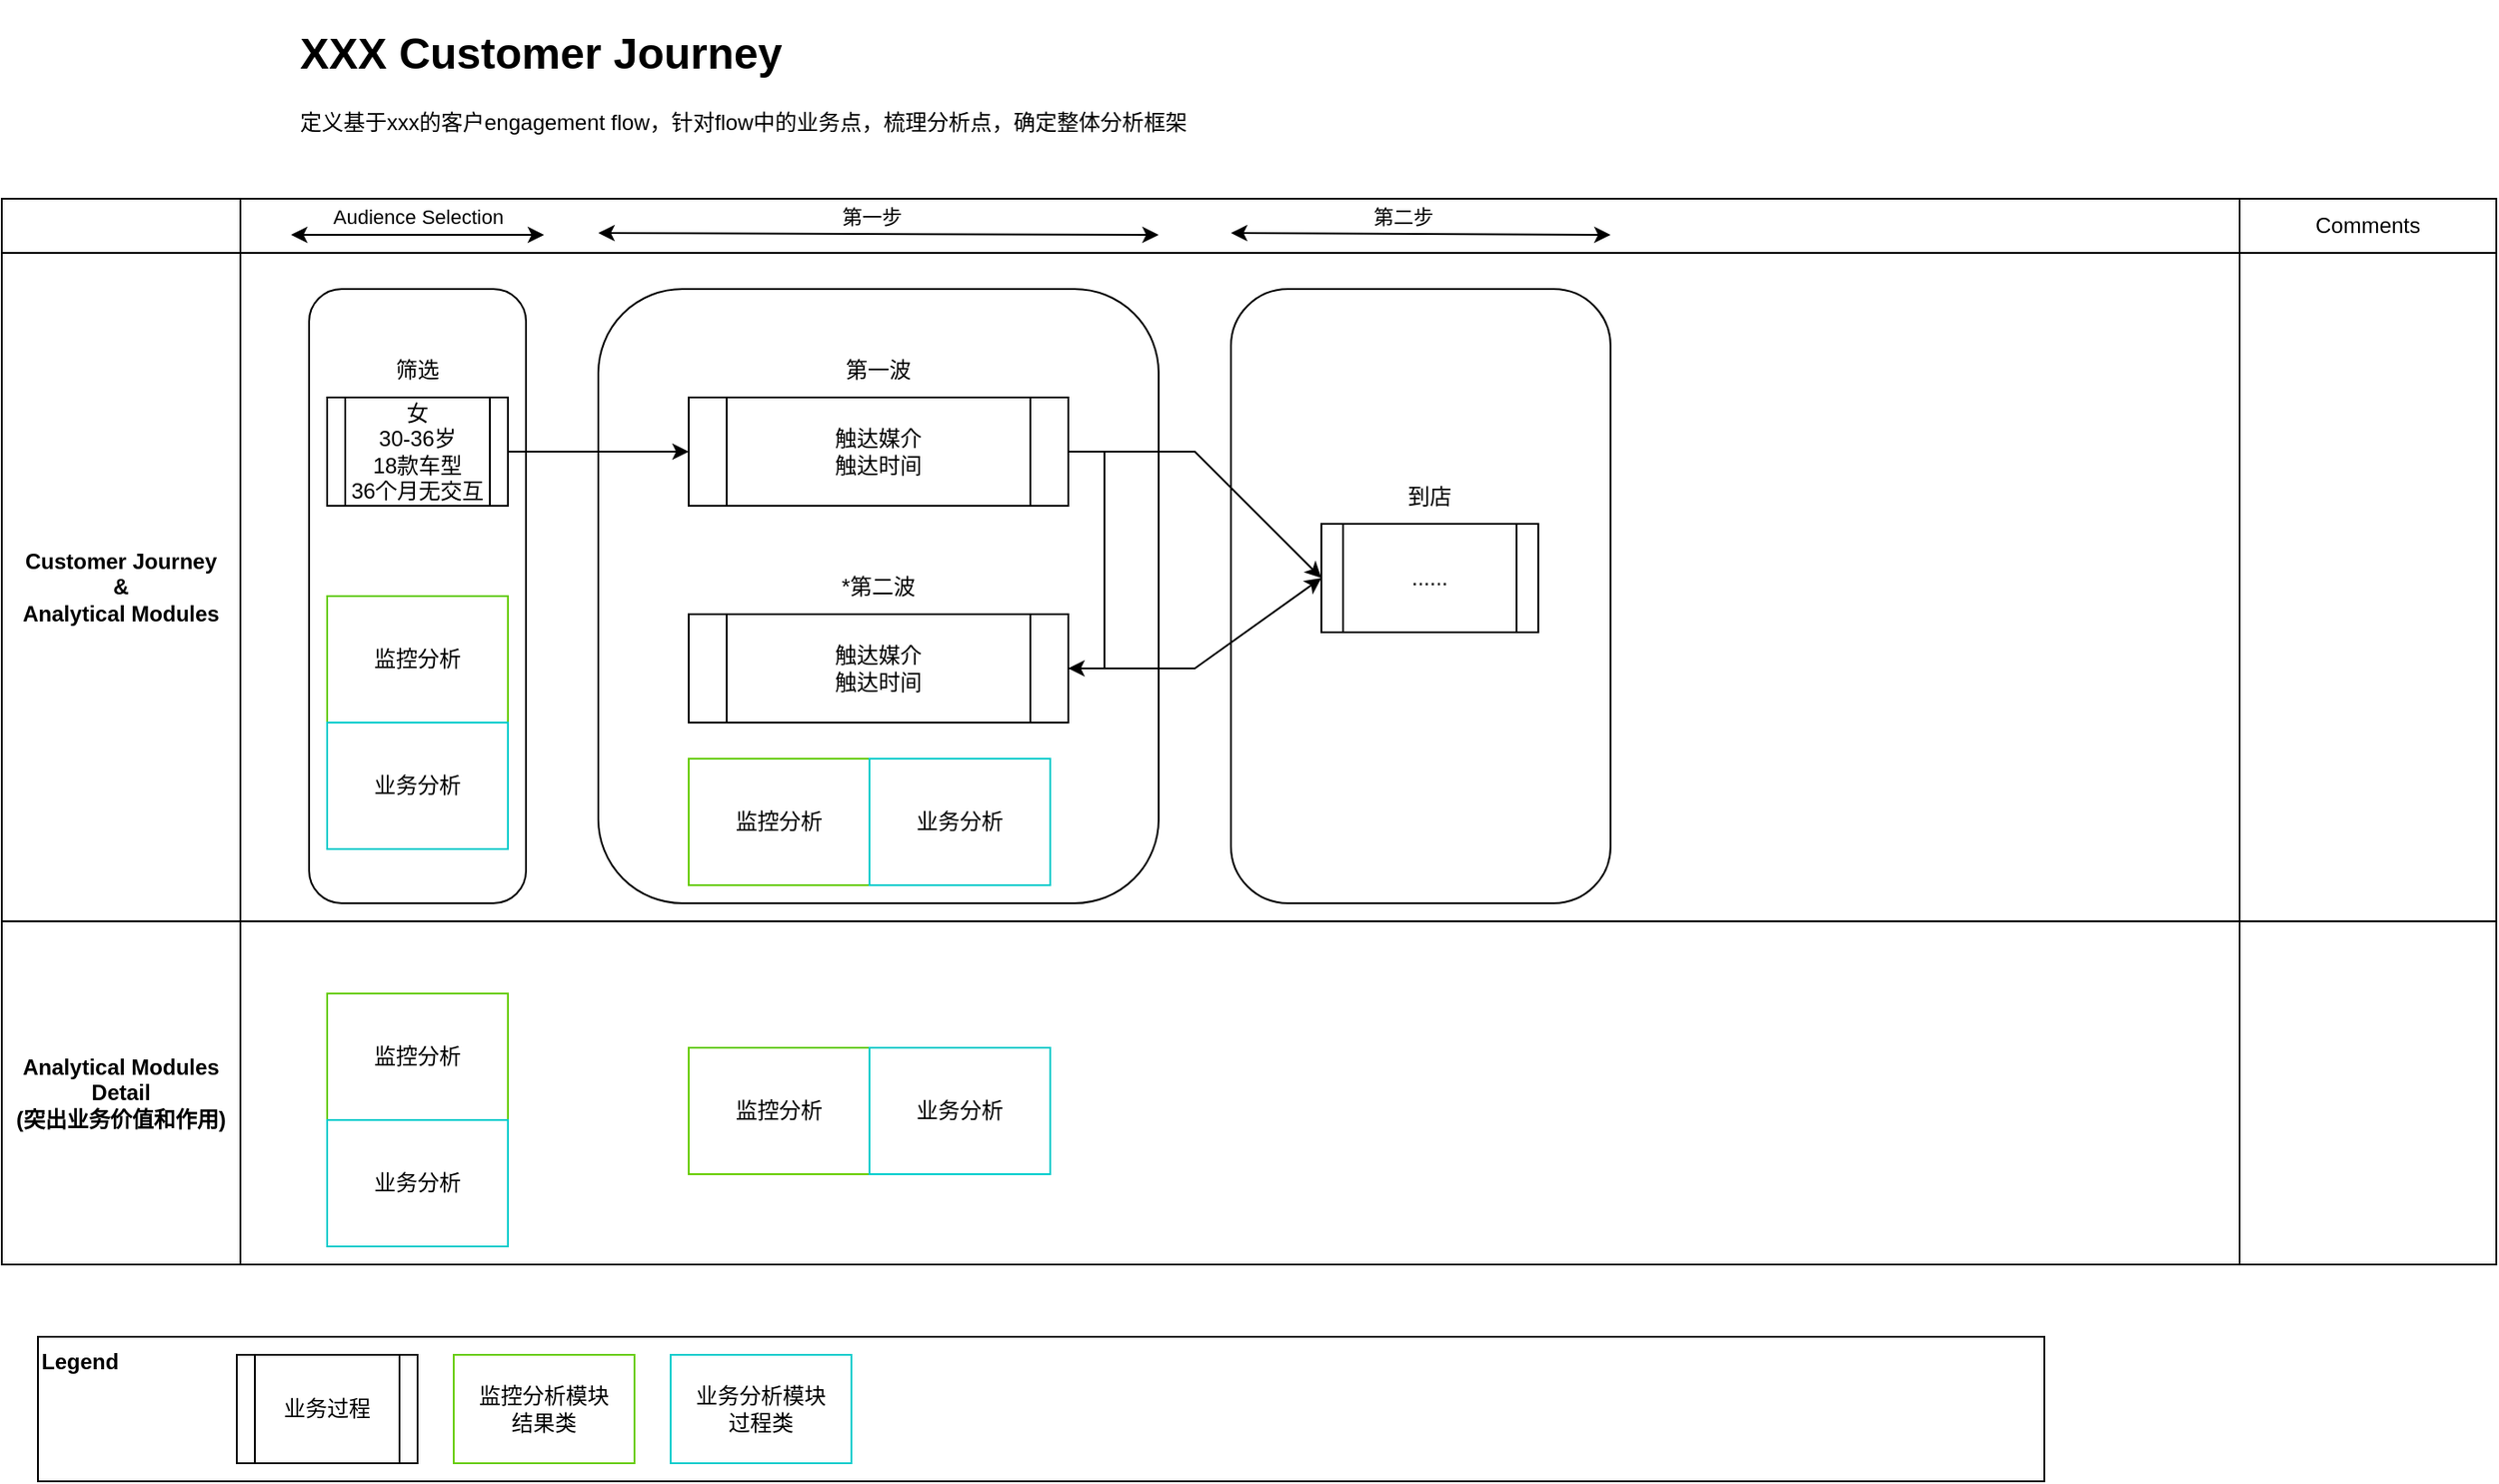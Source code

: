<mxfile version="20.3.0" type="github" pages="2">
  <diagram id="NFTLbqO-WQb6DqNa27zx" name="XXX Customer Journey">
    <mxGraphModel dx="2652" dy="794" grid="1" gridSize="10" guides="1" tooltips="1" connect="1" arrows="1" fold="1" page="1" pageScale="1" pageWidth="1169" pageHeight="827" math="0" shadow="0">
      <root>
        <mxCell id="0" />
        <mxCell id="1" parent="0" />
        <mxCell id="ck5TydxHsIJJEnThvY5n-50" value="" style="shape=table;html=1;whiteSpace=wrap;startSize=0;container=1;collapsible=0;childLayout=tableLayout;strokeColor=#000000;fillColor=none;" vertex="1" parent="1">
          <mxGeometry x="-150" y="110" width="1380" height="590" as="geometry" />
        </mxCell>
        <mxCell id="ck5TydxHsIJJEnThvY5n-51" value="" style="shape=tableRow;horizontal=0;startSize=0;swimlaneHead=0;swimlaneBody=0;top=0;left=0;bottom=0;right=0;collapsible=0;dropTarget=0;fillColor=none;points=[[0,0.5],[1,0.5]];portConstraint=eastwest;strokeColor=#000000;" vertex="1" parent="ck5TydxHsIJJEnThvY5n-50">
          <mxGeometry width="1380" height="30" as="geometry" />
        </mxCell>
        <mxCell id="ck5TydxHsIJJEnThvY5n-52" value="" style="shape=partialRectangle;html=1;whiteSpace=wrap;connectable=0;fillColor=none;top=0;left=0;bottom=0;right=0;overflow=hidden;strokeColor=#000000;" vertex="1" parent="ck5TydxHsIJJEnThvY5n-51">
          <mxGeometry width="132" height="30" as="geometry">
            <mxRectangle width="132" height="30" as="alternateBounds" />
          </mxGeometry>
        </mxCell>
        <mxCell id="ck5TydxHsIJJEnThvY5n-53" value="" style="shape=partialRectangle;html=1;whiteSpace=wrap;connectable=0;fillColor=none;top=0;left=0;bottom=0;right=0;overflow=hidden;strokeColor=#000000;" vertex="1" parent="ck5TydxHsIJJEnThvY5n-51">
          <mxGeometry x="132" width="1106" height="30" as="geometry">
            <mxRectangle width="1106" height="30" as="alternateBounds" />
          </mxGeometry>
        </mxCell>
        <mxCell id="ck5TydxHsIJJEnThvY5n-54" value="Comments" style="shape=partialRectangle;html=1;whiteSpace=wrap;connectable=0;fillColor=none;top=0;left=0;bottom=0;right=0;overflow=hidden;strokeColor=#000000;" vertex="1" parent="ck5TydxHsIJJEnThvY5n-51">
          <mxGeometry x="1238" width="142" height="30" as="geometry">
            <mxRectangle width="142" height="30" as="alternateBounds" />
          </mxGeometry>
        </mxCell>
        <mxCell id="ck5TydxHsIJJEnThvY5n-55" value="" style="shape=tableRow;horizontal=0;startSize=0;swimlaneHead=0;swimlaneBody=0;top=0;left=0;bottom=0;right=0;collapsible=0;dropTarget=0;fillColor=none;points=[[0,0.5],[1,0.5]];portConstraint=eastwest;strokeColor=#000000;" vertex="1" parent="ck5TydxHsIJJEnThvY5n-50">
          <mxGeometry y="30" width="1380" height="370" as="geometry" />
        </mxCell>
        <mxCell id="ck5TydxHsIJJEnThvY5n-56" value="&lt;b&gt;Customer Journey&lt;br&gt;&amp;amp;&lt;br&gt;Analytical Modules&lt;br&gt;&lt;/b&gt;" style="shape=partialRectangle;html=1;whiteSpace=wrap;connectable=0;fillColor=none;top=0;left=0;bottom=0;right=0;overflow=hidden;strokeColor=#000000;" vertex="1" parent="ck5TydxHsIJJEnThvY5n-55">
          <mxGeometry width="132" height="370" as="geometry">
            <mxRectangle width="132" height="370" as="alternateBounds" />
          </mxGeometry>
        </mxCell>
        <mxCell id="ck5TydxHsIJJEnThvY5n-57" value="" style="shape=partialRectangle;html=1;whiteSpace=wrap;connectable=0;fillColor=none;top=0;left=0;bottom=0;right=0;overflow=hidden;strokeColor=#000000;" vertex="1" parent="ck5TydxHsIJJEnThvY5n-55">
          <mxGeometry x="132" width="1106" height="370" as="geometry">
            <mxRectangle width="1106" height="370" as="alternateBounds" />
          </mxGeometry>
        </mxCell>
        <mxCell id="ck5TydxHsIJJEnThvY5n-58" value="" style="shape=partialRectangle;html=1;whiteSpace=wrap;connectable=0;fillColor=none;top=0;left=0;bottom=0;right=0;overflow=hidden;strokeColor=#000000;" vertex="1" parent="ck5TydxHsIJJEnThvY5n-55">
          <mxGeometry x="1238" width="142" height="370" as="geometry">
            <mxRectangle width="142" height="370" as="alternateBounds" />
          </mxGeometry>
        </mxCell>
        <mxCell id="ck5TydxHsIJJEnThvY5n-59" value="" style="shape=tableRow;horizontal=0;startSize=0;swimlaneHead=0;swimlaneBody=0;top=0;left=0;bottom=0;right=0;collapsible=0;dropTarget=0;fillColor=none;points=[[0,0.5],[1,0.5]];portConstraint=eastwest;strokeColor=#000000;" vertex="1" parent="ck5TydxHsIJJEnThvY5n-50">
          <mxGeometry y="400" width="1380" height="190" as="geometry" />
        </mxCell>
        <mxCell id="ck5TydxHsIJJEnThvY5n-60" value="&lt;b&gt;Analytical Modules&lt;br&gt;Detail&lt;br&gt;(突出业务价值和作用)&lt;br&gt;&lt;/b&gt;" style="shape=partialRectangle;html=1;whiteSpace=wrap;connectable=0;fillColor=none;top=0;left=0;bottom=0;right=0;overflow=hidden;strokeColor=#000000;" vertex="1" parent="ck5TydxHsIJJEnThvY5n-59">
          <mxGeometry width="132" height="190" as="geometry">
            <mxRectangle width="132" height="190" as="alternateBounds" />
          </mxGeometry>
        </mxCell>
        <mxCell id="ck5TydxHsIJJEnThvY5n-61" value="" style="shape=partialRectangle;html=1;whiteSpace=wrap;connectable=0;fillColor=none;top=0;left=0;bottom=0;right=0;overflow=hidden;strokeColor=#000000;" vertex="1" parent="ck5TydxHsIJJEnThvY5n-59">
          <mxGeometry x="132" width="1106" height="190" as="geometry">
            <mxRectangle width="1106" height="190" as="alternateBounds" />
          </mxGeometry>
        </mxCell>
        <mxCell id="ck5TydxHsIJJEnThvY5n-62" value="" style="shape=partialRectangle;html=1;whiteSpace=wrap;connectable=0;fillColor=none;top=0;left=0;bottom=0;right=0;overflow=hidden;pointerEvents=1;strokeColor=#000000;" vertex="1" parent="ck5TydxHsIJJEnThvY5n-59">
          <mxGeometry x="1238" width="142" height="190" as="geometry">
            <mxRectangle width="142" height="190" as="alternateBounds" />
          </mxGeometry>
        </mxCell>
        <mxCell id="CvH_J8DFizbyk-mOEBhl-1" value="&lt;h1&gt;XXX Customer Journey&lt;/h1&gt;&lt;p&gt;定义基于xxx的客户engagement flow，针对flow中的业务点，梳理分析点，确定整体分析框架&lt;/p&gt;" style="text;html=1;strokeColor=none;fillColor=none;spacing=5;spacingTop=-20;whiteSpace=wrap;overflow=hidden;rounded=0;" parent="1" vertex="1">
          <mxGeometry x="10" y="10" width="1150" height="80" as="geometry" />
        </mxCell>
        <mxCell id="ck5TydxHsIJJEnThvY5n-1" value="" style="rounded=1;whiteSpace=wrap;html=1;" vertex="1" parent="1">
          <mxGeometry x="20" y="160" width="120" height="340" as="geometry" />
        </mxCell>
        <mxCell id="ck5TydxHsIJJEnThvY5n-2" value="" style="endArrow=classic;startArrow=classic;html=1;rounded=0;" edge="1" parent="1">
          <mxGeometry width="50" height="50" relative="1" as="geometry">
            <mxPoint x="180" y="129" as="sourcePoint" />
            <mxPoint x="490" y="130" as="targetPoint" />
          </mxGeometry>
        </mxCell>
        <mxCell id="ck5TydxHsIJJEnThvY5n-5" value="第一步" style="edgeLabel;html=1;align=center;verticalAlign=middle;resizable=0;points=[];" vertex="1" connectable="0" parent="ck5TydxHsIJJEnThvY5n-2">
          <mxGeometry x="0.118" y="2" relative="1" as="geometry">
            <mxPoint x="-23" y="-8" as="offset" />
          </mxGeometry>
        </mxCell>
        <mxCell id="ck5TydxHsIJJEnThvY5n-6" value="" style="endArrow=classic;startArrow=classic;html=1;rounded=0;" edge="1" parent="1">
          <mxGeometry width="50" height="50" relative="1" as="geometry">
            <mxPoint x="10" y="130.0" as="sourcePoint" />
            <mxPoint x="150" y="130" as="targetPoint" />
          </mxGeometry>
        </mxCell>
        <mxCell id="ck5TydxHsIJJEnThvY5n-7" value="Audience Selection" style="edgeLabel;html=1;align=center;verticalAlign=middle;resizable=0;points=[];" vertex="1" connectable="0" parent="ck5TydxHsIJJEnThvY5n-6">
          <mxGeometry x="0.118" y="2" relative="1" as="geometry">
            <mxPoint x="-9" y="-8" as="offset" />
          </mxGeometry>
        </mxCell>
        <mxCell id="ck5TydxHsIJJEnThvY5n-9" value="监控分析" style="text;html=1;strokeColor=#66CC00;fillColor=none;align=center;verticalAlign=middle;whiteSpace=wrap;rounded=0;" vertex="1" parent="1">
          <mxGeometry x="30" y="330" width="100" height="70" as="geometry" />
        </mxCell>
        <mxCell id="ck5TydxHsIJJEnThvY5n-13" value="业务分析" style="text;html=1;strokeColor=#00CCCC;fillColor=none;align=center;verticalAlign=middle;whiteSpace=wrap;rounded=0;" vertex="1" parent="1">
          <mxGeometry x="30" y="400" width="100" height="70" as="geometry" />
        </mxCell>
        <mxCell id="ck5TydxHsIJJEnThvY5n-16" value="" style="group" vertex="1" connectable="0" parent="1">
          <mxGeometry x="30" y="190" width="100" height="90" as="geometry" />
        </mxCell>
        <mxCell id="ck5TydxHsIJJEnThvY5n-14" value="女&lt;br&gt;30-36岁&lt;br&gt;18款车型&lt;br&gt;36个月无交互" style="shape=process;whiteSpace=wrap;html=1;backgroundOutline=1;" vertex="1" parent="ck5TydxHsIJJEnThvY5n-16">
          <mxGeometry y="30" width="100" height="60" as="geometry" />
        </mxCell>
        <mxCell id="ck5TydxHsIJJEnThvY5n-15" value="筛选" style="text;html=1;strokeColor=none;fillColor=none;align=center;verticalAlign=middle;whiteSpace=wrap;rounded=0;" vertex="1" parent="ck5TydxHsIJJEnThvY5n-16">
          <mxGeometry x="20" width="60" height="30" as="geometry" />
        </mxCell>
        <mxCell id="ck5TydxHsIJJEnThvY5n-17" value="" style="rounded=1;whiteSpace=wrap;html=1;strokeColor=#000000;fillColor=none;" vertex="1" parent="1">
          <mxGeometry x="180" y="160" width="310" height="340" as="geometry" />
        </mxCell>
        <mxCell id="ck5TydxHsIJJEnThvY5n-20" style="edgeStyle=orthogonalEdgeStyle;rounded=0;orthogonalLoop=1;jettySize=auto;html=1;exitX=1;exitY=0.5;exitDx=0;exitDy=0;entryX=0;entryY=0.5;entryDx=0;entryDy=0;" edge="1" parent="1" source="ck5TydxHsIJJEnThvY5n-14" target="ck5TydxHsIJJEnThvY5n-18">
          <mxGeometry relative="1" as="geometry" />
        </mxCell>
        <mxCell id="ck5TydxHsIJJEnThvY5n-23" value="" style="group" vertex="1" connectable="0" parent="1">
          <mxGeometry x="230" y="190" width="210" height="90" as="geometry" />
        </mxCell>
        <mxCell id="ck5TydxHsIJJEnThvY5n-18" value="触达媒介&lt;br&gt;触达时间" style="shape=process;whiteSpace=wrap;html=1;backgroundOutline=1;strokeColor=#000000;fillColor=none;" vertex="1" parent="ck5TydxHsIJJEnThvY5n-23">
          <mxGeometry y="30" width="210" height="60" as="geometry" />
        </mxCell>
        <mxCell id="ck5TydxHsIJJEnThvY5n-22" value="第一波" style="text;html=1;strokeColor=none;fillColor=none;align=center;verticalAlign=middle;whiteSpace=wrap;rounded=0;" vertex="1" parent="ck5TydxHsIJJEnThvY5n-23">
          <mxGeometry x="75" width="60" height="30" as="geometry" />
        </mxCell>
        <mxCell id="ck5TydxHsIJJEnThvY5n-28" value="" style="group" vertex="1" connectable="0" parent="1">
          <mxGeometry x="230" y="310" width="210" height="90" as="geometry" />
        </mxCell>
        <mxCell id="ck5TydxHsIJJEnThvY5n-21" value="触达媒介&lt;br&gt;触达时间" style="shape=process;whiteSpace=wrap;html=1;backgroundOutline=1;strokeColor=#000000;fillColor=none;" vertex="1" parent="ck5TydxHsIJJEnThvY5n-28">
          <mxGeometry y="30" width="210" height="60" as="geometry" />
        </mxCell>
        <mxCell id="ck5TydxHsIJJEnThvY5n-27" value="*第二波" style="text;html=1;strokeColor=none;fillColor=none;align=center;verticalAlign=middle;whiteSpace=wrap;rounded=0;" vertex="1" parent="ck5TydxHsIJJEnThvY5n-28">
          <mxGeometry x="75" width="60" height="30" as="geometry" />
        </mxCell>
        <mxCell id="ck5TydxHsIJJEnThvY5n-30" style="edgeStyle=orthogonalEdgeStyle;rounded=0;orthogonalLoop=1;jettySize=auto;html=1;exitX=1;exitY=0.5;exitDx=0;exitDy=0;entryX=1;entryY=0.5;entryDx=0;entryDy=0;" edge="1" parent="1" source="ck5TydxHsIJJEnThvY5n-18" target="ck5TydxHsIJJEnThvY5n-21">
          <mxGeometry relative="1" as="geometry" />
        </mxCell>
        <mxCell id="ck5TydxHsIJJEnThvY5n-32" value="监控分析" style="text;html=1;strokeColor=#66CC00;fillColor=none;align=center;verticalAlign=middle;whiteSpace=wrap;rounded=0;" vertex="1" parent="1">
          <mxGeometry x="230" y="420" width="100" height="70" as="geometry" />
        </mxCell>
        <mxCell id="ck5TydxHsIJJEnThvY5n-33" value="业务分析" style="text;html=1;strokeColor=#00CCCC;fillColor=none;align=center;verticalAlign=middle;whiteSpace=wrap;rounded=0;" vertex="1" parent="1">
          <mxGeometry x="330" y="420" width="100" height="70" as="geometry" />
        </mxCell>
        <mxCell id="ck5TydxHsIJJEnThvY5n-34" value="" style="endArrow=classic;startArrow=classic;html=1;rounded=0;" edge="1" parent="1">
          <mxGeometry width="50" height="50" relative="1" as="geometry">
            <mxPoint x="530" y="129" as="sourcePoint" />
            <mxPoint x="740" y="130" as="targetPoint" />
          </mxGeometry>
        </mxCell>
        <mxCell id="ck5TydxHsIJJEnThvY5n-35" value="第二步" style="edgeLabel;html=1;align=center;verticalAlign=middle;resizable=0;points=[];" vertex="1" connectable="0" parent="ck5TydxHsIJJEnThvY5n-34">
          <mxGeometry x="0.118" y="2" relative="1" as="geometry">
            <mxPoint x="-23" y="-8" as="offset" />
          </mxGeometry>
        </mxCell>
        <mxCell id="ck5TydxHsIJJEnThvY5n-36" value="" style="rounded=1;whiteSpace=wrap;html=1;strokeColor=#000000;fillColor=none;" vertex="1" parent="1">
          <mxGeometry x="530" y="160" width="210" height="340" as="geometry" />
        </mxCell>
        <mxCell id="ck5TydxHsIJJEnThvY5n-37" value="" style="group" vertex="1" connectable="0" parent="1">
          <mxGeometry x="580" y="260" width="120" height="90" as="geometry" />
        </mxCell>
        <mxCell id="ck5TydxHsIJJEnThvY5n-38" value="......" style="shape=process;whiteSpace=wrap;html=1;backgroundOutline=1;strokeColor=#000000;fillColor=none;" vertex="1" parent="ck5TydxHsIJJEnThvY5n-37">
          <mxGeometry y="30" width="120" height="60" as="geometry" />
        </mxCell>
        <mxCell id="ck5TydxHsIJJEnThvY5n-39" value="到店" style="text;html=1;strokeColor=none;fillColor=none;align=center;verticalAlign=middle;whiteSpace=wrap;rounded=0;" vertex="1" parent="ck5TydxHsIJJEnThvY5n-37">
          <mxGeometry x="42.857" width="34.286" height="30" as="geometry" />
        </mxCell>
        <mxCell id="ck5TydxHsIJJEnThvY5n-46" value="" style="endArrow=classic;html=1;rounded=0;exitX=1;exitY=0.5;exitDx=0;exitDy=0;entryX=0;entryY=0.5;entryDx=0;entryDy=0;" edge="1" parent="1" source="ck5TydxHsIJJEnThvY5n-18" target="ck5TydxHsIJJEnThvY5n-38">
          <mxGeometry width="50" height="50" relative="1" as="geometry">
            <mxPoint x="550" y="270" as="sourcePoint" />
            <mxPoint x="600" y="220" as="targetPoint" />
            <Array as="points">
              <mxPoint x="510" y="250" />
            </Array>
          </mxGeometry>
        </mxCell>
        <mxCell id="ck5TydxHsIJJEnThvY5n-49" value="" style="endArrow=classic;html=1;rounded=0;exitX=1;exitY=0.5;exitDx=0;exitDy=0;entryX=0;entryY=0.5;entryDx=0;entryDy=0;" edge="1" parent="1" source="ck5TydxHsIJJEnThvY5n-21" target="ck5TydxHsIJJEnThvY5n-38">
          <mxGeometry width="50" height="50" relative="1" as="geometry">
            <mxPoint x="450" y="260" as="sourcePoint" />
            <mxPoint x="590" y="330" as="targetPoint" />
            <Array as="points">
              <mxPoint x="510" y="370" />
            </Array>
          </mxGeometry>
        </mxCell>
        <mxCell id="ck5TydxHsIJJEnThvY5n-63" value="" style="group" vertex="1" connectable="0" parent="1">
          <mxGeometry x="-130" y="740" width="1110" height="80" as="geometry" />
        </mxCell>
        <mxCell id="ck5TydxHsIJJEnThvY5n-10" value="&lt;b&gt;Legend&lt;/b&gt;" style="rounded=0;whiteSpace=wrap;html=1;strokeColor=default;fillColor=none;align=left;verticalAlign=top;" vertex="1" parent="ck5TydxHsIJJEnThvY5n-63">
          <mxGeometry width="1110" height="80" as="geometry" />
        </mxCell>
        <mxCell id="ck5TydxHsIJJEnThvY5n-8" value="业务过程" style="shape=process;whiteSpace=wrap;html=1;backgroundOutline=1;" vertex="1" parent="ck5TydxHsIJJEnThvY5n-63">
          <mxGeometry x="110" y="10" width="100" height="60" as="geometry" />
        </mxCell>
        <mxCell id="ck5TydxHsIJJEnThvY5n-11" value="监控分析模块&lt;br&gt;结果类" style="text;html=1;strokeColor=#66CC00;fillColor=none;align=center;verticalAlign=middle;whiteSpace=wrap;rounded=0;" vertex="1" parent="ck5TydxHsIJJEnThvY5n-63">
          <mxGeometry x="230" y="10" width="100" height="60" as="geometry" />
        </mxCell>
        <mxCell id="ck5TydxHsIJJEnThvY5n-12" value="业务分析模块&lt;br&gt;过程类" style="text;html=1;strokeColor=#00CCCC;fillColor=none;align=center;verticalAlign=middle;whiteSpace=wrap;rounded=0;" vertex="1" parent="ck5TydxHsIJJEnThvY5n-63">
          <mxGeometry x="350" y="10" width="100" height="60" as="geometry" />
        </mxCell>
        <mxCell id="ck5TydxHsIJJEnThvY5n-64" value="监控分析" style="text;html=1;strokeColor=#66CC00;fillColor=none;align=center;verticalAlign=middle;whiteSpace=wrap;rounded=0;" vertex="1" parent="1">
          <mxGeometry x="30" y="550" width="100" height="70" as="geometry" />
        </mxCell>
        <mxCell id="ck5TydxHsIJJEnThvY5n-65" value="业务分析" style="text;html=1;strokeColor=#00CCCC;fillColor=none;align=center;verticalAlign=middle;whiteSpace=wrap;rounded=0;" vertex="1" parent="1">
          <mxGeometry x="30" y="620" width="100" height="70" as="geometry" />
        </mxCell>
        <mxCell id="ck5TydxHsIJJEnThvY5n-66" value="监控分析" style="text;html=1;strokeColor=#66CC00;fillColor=none;align=center;verticalAlign=middle;whiteSpace=wrap;rounded=0;" vertex="1" parent="1">
          <mxGeometry x="230" y="580" width="100" height="70" as="geometry" />
        </mxCell>
        <mxCell id="ck5TydxHsIJJEnThvY5n-67" value="业务分析" style="text;html=1;strokeColor=#00CCCC;fillColor=none;align=center;verticalAlign=middle;whiteSpace=wrap;rounded=0;" vertex="1" parent="1">
          <mxGeometry x="330" y="580" width="100" height="70" as="geometry" />
        </mxCell>
      </root>
    </mxGraphModel>
  </diagram>
  <diagram id="K6xnZfSe4j9sOwhgyYzy" name="Analytical Framework">
    <mxGraphModel dx="1038" dy="556" grid="1" gridSize="10" guides="1" tooltips="1" connect="1" arrows="1" fold="1" page="1" pageScale="1" pageWidth="1169" pageHeight="827" math="0" shadow="0">
      <root>
        <mxCell id="0" />
        <mxCell id="1" parent="0" />
        <mxCell id="KYi-vEkoNcUP-nL2LZJw-1" value="&lt;h1&gt;&lt;span style=&quot;background-color: initial;&quot;&gt;Analytical Framework&lt;/span&gt;&lt;/h1&gt;&lt;h1&gt;&lt;span style=&quot;font-size: 12px; font-weight: 400;&quot;&gt;通过整合基于customer journey或业务流程的分析模块，构成的整体分析框架 - 用于持续监控，分析，通过数据结合PDCA驱动业务进化。&lt;/span&gt;&lt;/h1&gt;" style="text;html=1;strokeColor=none;fillColor=none;spacing=5;spacingTop=-20;whiteSpace=wrap;overflow=hidden;rounded=0;" parent="1" vertex="1">
          <mxGeometry x="10" y="10" width="1150" height="120" as="geometry" />
        </mxCell>
      </root>
    </mxGraphModel>
  </diagram>
</mxfile>
